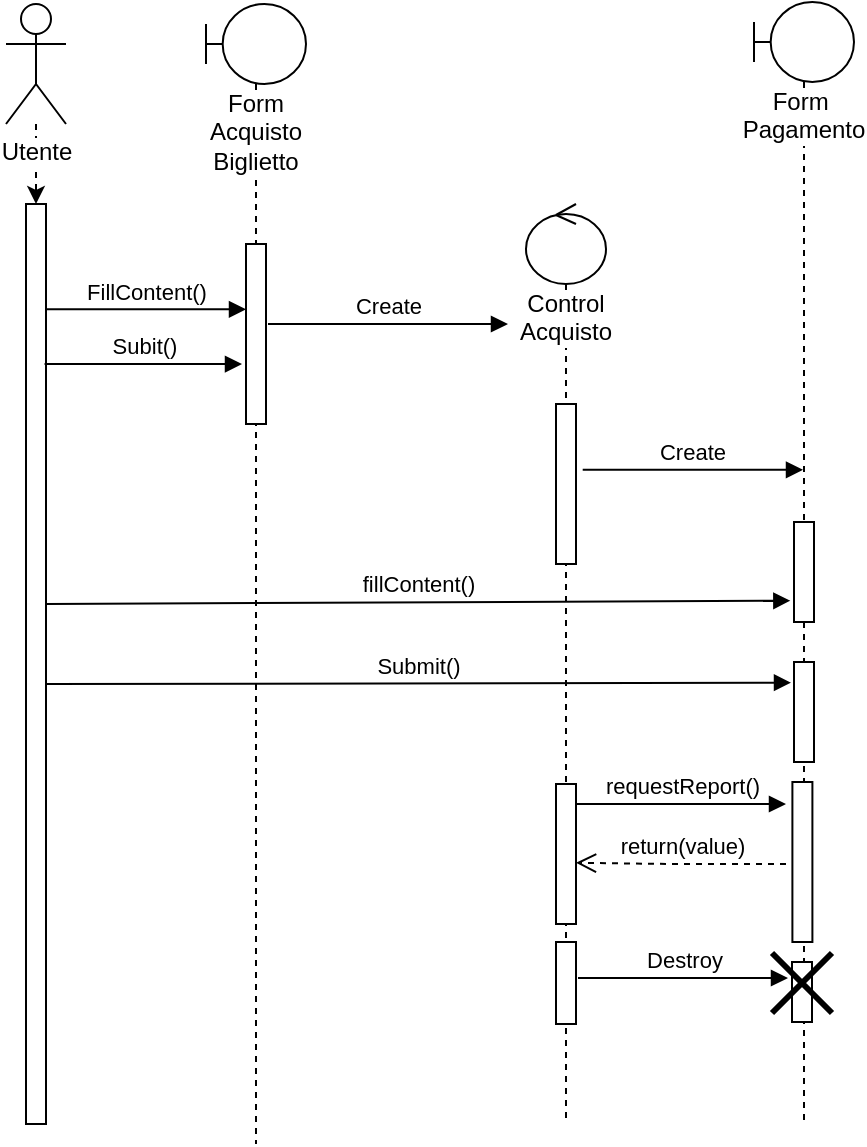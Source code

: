 <mxfile version="12.1.0" type="device" pages="1"><diagram id="o9PhKf0zJQkcECVYMPSk" name="Page-1"><mxGraphModel dx="723" dy="378" grid="1" gridSize="10" guides="1" tooltips="1" connect="1" arrows="1" fold="1" page="1" pageScale="1" pageWidth="827" pageHeight="1169" math="0" shadow="0"><root><mxCell id="0"/><mxCell id="1" parent="0"/><mxCell id="qiQsgCKwkl3ql0hoFAbu-4" style="edgeStyle=orthogonalEdgeStyle;rounded=0;orthogonalLoop=1;jettySize=auto;html=1;dashed=1;" edge="1" parent="1" source="qiQsgCKwkl3ql0hoFAbu-1" target="qiQsgCKwkl3ql0hoFAbu-2"><mxGeometry relative="1" as="geometry"/></mxCell><mxCell id="qiQsgCKwkl3ql0hoFAbu-1" value="Utente" style="shape=umlActor;verticalLabelPosition=bottom;labelBackgroundColor=#ffffff;verticalAlign=top;html=1;outlineConnect=0;" vertex="1" parent="1"><mxGeometry x="40" y="20" width="30" height="60" as="geometry"/></mxCell><mxCell id="qiQsgCKwkl3ql0hoFAbu-2" value="" style="html=1;points=[];perimeter=orthogonalPerimeter;" vertex="1" parent="1"><mxGeometry x="50" y="120" width="10" height="460" as="geometry"/></mxCell><mxCell id="qiQsgCKwkl3ql0hoFAbu-5" value="Form&lt;br&gt;Acquisto&lt;br&gt;Biglietto" style="shape=umlLifeline;participant=umlBoundary;perimeter=lifelinePerimeter;whiteSpace=wrap;html=1;container=1;collapsible=0;recursiveResize=0;verticalAlign=top;spacingTop=36;labelBackgroundColor=#ffffff;outlineConnect=0;size=40;" vertex="1" parent="1"><mxGeometry x="140" y="20" width="50" height="570" as="geometry"/></mxCell><mxCell id="qiQsgCKwkl3ql0hoFAbu-7" value="" style="html=1;points=[];perimeter=orthogonalPerimeter;" vertex="1" parent="qiQsgCKwkl3ql0hoFAbu-5"><mxGeometry x="20" y="120" width="10" height="90" as="geometry"/></mxCell><mxCell id="qiQsgCKwkl3ql0hoFAbu-19" value="Create" style="html=1;verticalAlign=bottom;endArrow=block;" edge="1" parent="qiQsgCKwkl3ql0hoFAbu-5"><mxGeometry width="80" relative="1" as="geometry"><mxPoint x="31" y="160" as="sourcePoint"/><mxPoint x="151" y="160" as="targetPoint"/></mxGeometry></mxCell><mxCell id="qiQsgCKwkl3ql0hoFAbu-12" value="FillContent()" style="html=1;verticalAlign=bottom;endArrow=block;entryX=0;entryY=0.363;entryDx=0;entryDy=0;entryPerimeter=0;" edge="1" parent="1" source="qiQsgCKwkl3ql0hoFAbu-2" target="qiQsgCKwkl3ql0hoFAbu-7"><mxGeometry width="80" relative="1" as="geometry"><mxPoint x="60" y="170" as="sourcePoint"/><mxPoint x="156" y="166" as="targetPoint"/></mxGeometry></mxCell><mxCell id="qiQsgCKwkl3ql0hoFAbu-13" value="Control&lt;br&gt;Acquisto" style="shape=umlLifeline;participant=umlControl;perimeter=lifelinePerimeter;whiteSpace=wrap;html=1;container=1;collapsible=0;recursiveResize=0;verticalAlign=top;spacingTop=36;labelBackgroundColor=#ffffff;outlineConnect=0;" vertex="1" parent="1"><mxGeometry x="300" y="120" width="40" height="460" as="geometry"/></mxCell><mxCell id="qiQsgCKwkl3ql0hoFAbu-17" value="" style="html=1;points=[];perimeter=orthogonalPerimeter;" vertex="1" parent="qiQsgCKwkl3ql0hoFAbu-13"><mxGeometry x="15" y="100" width="10" height="80" as="geometry"/></mxCell><mxCell id="qiQsgCKwkl3ql0hoFAbu-58" value="" style="html=1;points=[];perimeter=orthogonalPerimeter;" vertex="1" parent="qiQsgCKwkl3ql0hoFAbu-13"><mxGeometry x="15" y="290" width="10" height="70" as="geometry"/></mxCell><mxCell id="qiQsgCKwkl3ql0hoFAbu-14" value="Form&amp;nbsp;&lt;br&gt;Pagamento" style="shape=umlLifeline;participant=umlBoundary;perimeter=lifelinePerimeter;whiteSpace=wrap;html=1;container=1;collapsible=0;recursiveResize=0;verticalAlign=top;spacingTop=36;labelBackgroundColor=#ffffff;outlineConnect=0;" vertex="1" parent="1"><mxGeometry x="414" y="19" width="50" height="561" as="geometry"/></mxCell><mxCell id="qiQsgCKwkl3ql0hoFAbu-54" value="" style="html=1;points=[];perimeter=orthogonalPerimeter;" vertex="1" parent="qiQsgCKwkl3ql0hoFAbu-14"><mxGeometry x="20" y="260" width="10" height="50" as="geometry"/></mxCell><mxCell id="qiQsgCKwkl3ql0hoFAbu-55" value="" style="html=1;points=[];perimeter=orthogonalPerimeter;" vertex="1" parent="qiQsgCKwkl3ql0hoFAbu-14"><mxGeometry x="20" y="330" width="10" height="50" as="geometry"/></mxCell><mxCell id="qiQsgCKwkl3ql0hoFAbu-60" value="" style="html=1;points=[];perimeter=orthogonalPerimeter;" vertex="1" parent="qiQsgCKwkl3ql0hoFAbu-14"><mxGeometry x="19.2" y="390" width="10" height="80" as="geometry"/></mxCell><mxCell id="qiQsgCKwkl3ql0hoFAbu-64" value="" style="html=1;points=[];perimeter=orthogonalPerimeter;" vertex="1" parent="qiQsgCKwkl3ql0hoFAbu-14"><mxGeometry x="19" y="480" width="10" height="30" as="geometry"/></mxCell><mxCell id="qiQsgCKwkl3ql0hoFAbu-65" value="" style="shape=umlDestroy;whiteSpace=wrap;html=1;strokeWidth=3;" vertex="1" parent="qiQsgCKwkl3ql0hoFAbu-14"><mxGeometry x="9" y="475.5" width="30" height="30" as="geometry"/></mxCell><mxCell id="qiQsgCKwkl3ql0hoFAbu-21" value="Create" style="html=1;verticalAlign=bottom;endArrow=block;exitX=1.335;exitY=0.411;exitDx=0;exitDy=0;exitPerimeter=0;" edge="1" parent="1" source="qiQsgCKwkl3ql0hoFAbu-17" target="qiQsgCKwkl3ql0hoFAbu-14"><mxGeometry width="80" relative="1" as="geometry"><mxPoint x="304" y="200" as="sourcePoint"/><mxPoint x="419" y="200" as="targetPoint"/></mxGeometry></mxCell><mxCell id="qiQsgCKwkl3ql0hoFAbu-53" value="Subit()" style="html=1;verticalAlign=bottom;endArrow=block;exitX=0.928;exitY=0.174;exitDx=0;exitDy=0;exitPerimeter=0;" edge="1" parent="1" source="qiQsgCKwkl3ql0hoFAbu-2"><mxGeometry width="80" relative="1" as="geometry"><mxPoint x="40" y="590" as="sourcePoint"/><mxPoint x="158" y="200" as="targetPoint"/></mxGeometry></mxCell><mxCell id="qiQsgCKwkl3ql0hoFAbu-56" value="fillContent()" style="html=1;verticalAlign=bottom;endArrow=block;entryX=-0.183;entryY=0.787;entryDx=0;entryDy=0;entryPerimeter=0;" edge="1" parent="1" target="qiQsgCKwkl3ql0hoFAbu-54"><mxGeometry width="80" relative="1" as="geometry"><mxPoint x="60" y="320" as="sourcePoint"/><mxPoint x="430" y="320" as="targetPoint"/></mxGeometry></mxCell><mxCell id="qiQsgCKwkl3ql0hoFAbu-57" value="Submit()" style="html=1;verticalAlign=bottom;endArrow=block;entryX=-0.15;entryY=0.207;entryDx=0;entryDy=0;entryPerimeter=0;" edge="1" parent="1" target="qiQsgCKwkl3ql0hoFAbu-55"><mxGeometry width="80" relative="1" as="geometry"><mxPoint x="60" y="360" as="sourcePoint"/><mxPoint x="430" y="360" as="targetPoint"/></mxGeometry></mxCell><mxCell id="qiQsgCKwkl3ql0hoFAbu-59" value="requestReport()" style="html=1;verticalAlign=bottom;endArrow=block;" edge="1" parent="1"><mxGeometry width="80" relative="1" as="geometry"><mxPoint x="325" y="420" as="sourcePoint"/><mxPoint x="430" y="420" as="targetPoint"/><Array as="points"><mxPoint x="371" y="420"/></Array></mxGeometry></mxCell><mxCell id="qiQsgCKwkl3ql0hoFAbu-61" value="return(value)" style="html=1;verticalAlign=bottom;endArrow=open;dashed=1;endSize=8;entryX=1;entryY=0.563;entryDx=0;entryDy=0;entryPerimeter=0;" edge="1" parent="1" target="qiQsgCKwkl3ql0hoFAbu-58"><mxGeometry relative="1" as="geometry"><mxPoint x="430" y="450" as="sourcePoint"/><mxPoint x="333.5" y="450" as="targetPoint"/><Array as="points"><mxPoint x="373.5" y="450"/></Array></mxGeometry></mxCell><mxCell id="qiQsgCKwkl3ql0hoFAbu-62" value="" style="html=1;points=[];perimeter=orthogonalPerimeter;" vertex="1" parent="1"><mxGeometry x="315" y="489" width="10" height="41" as="geometry"/></mxCell><mxCell id="qiQsgCKwkl3ql0hoFAbu-63" value="Destroy" style="html=1;verticalAlign=bottom;endArrow=block;entryX=-0.24;entryY=0.27;entryDx=0;entryDy=0;entryPerimeter=0;" edge="1" parent="1" target="qiQsgCKwkl3ql0hoFAbu-64"><mxGeometry width="80" relative="1" as="geometry"><mxPoint x="326" y="507" as="sourcePoint"/><mxPoint x="410" y="510" as="targetPoint"/><Array as="points"><mxPoint x="431" y="507"/></Array></mxGeometry></mxCell></root></mxGraphModel></diagram></mxfile>